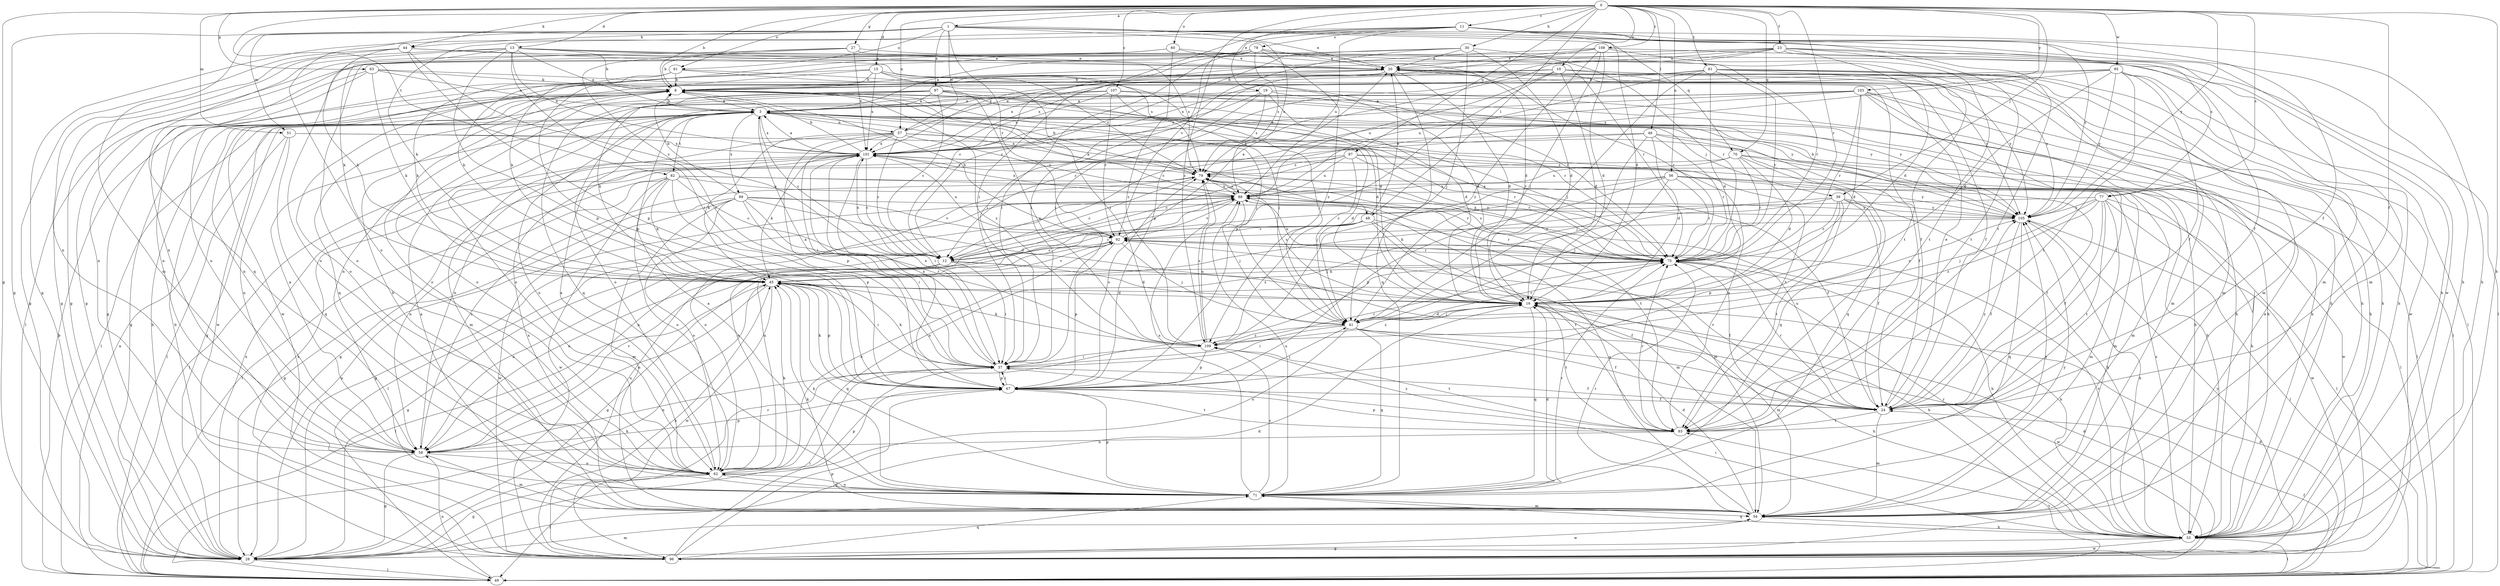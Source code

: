 strict digraph  {
0;
1;
3;
8;
10;
11;
12;
13;
15;
16;
19;
20;
23;
24;
27;
28;
30;
33;
37;
39;
41;
44;
45;
46;
48;
49;
51;
54;
56;
57;
58;
60;
61;
62;
63;
67;
70;
71;
75;
77;
78;
79;
81;
82;
83;
87;
88;
92;
95;
96;
97;
99;
101;
103;
105;
107;
108;
109;
0 -> 1  [label=a];
0 -> 8  [label=b];
0 -> 10  [label=c];
0 -> 11  [label=c];
0 -> 13  [label=d];
0 -> 15  [label=d];
0 -> 19  [label=e];
0 -> 23  [label=f];
0 -> 24  [label=f];
0 -> 27  [label=g];
0 -> 28  [label=g];
0 -> 30  [label=h];
0 -> 33  [label=h];
0 -> 39  [label=j];
0 -> 44  [label=k];
0 -> 46  [label=l];
0 -> 48  [label=l];
0 -> 51  [label=m];
0 -> 56  [label=n];
0 -> 57  [label=n];
0 -> 60  [label=o];
0 -> 61  [label=o];
0 -> 63  [label=p];
0 -> 70  [label=q];
0 -> 75  [label=r];
0 -> 77  [label=s];
0 -> 81  [label=t];
0 -> 82  [label=t];
0 -> 87  [label=u];
0 -> 95  [label=w];
0 -> 103  [label=y];
0 -> 105  [label=y];
0 -> 107  [label=z];
0 -> 108  [label=z];
0 -> 109  [label=z];
1 -> 20  [label=e];
1 -> 28  [label=g];
1 -> 33  [label=h];
1 -> 44  [label=k];
1 -> 51  [label=m];
1 -> 54  [label=m];
1 -> 57  [label=n];
1 -> 61  [label=o];
1 -> 62  [label=o];
1 -> 70  [label=q];
1 -> 77  [label=s];
1 -> 88  [label=u];
1 -> 92  [label=v];
1 -> 96  [label=w];
1 -> 97  [label=x];
3 -> 8  [label=b];
3 -> 12  [label=c];
3 -> 24  [label=f];
3 -> 28  [label=g];
3 -> 33  [label=h];
3 -> 39  [label=j];
3 -> 48  [label=l];
3 -> 49  [label=l];
3 -> 57  [label=n];
3 -> 62  [label=o];
3 -> 75  [label=r];
3 -> 82  [label=t];
3 -> 99  [label=x];
3 -> 101  [label=x];
8 -> 3  [label=a];
8 -> 28  [label=g];
8 -> 41  [label=j];
8 -> 58  [label=n];
8 -> 62  [label=o];
8 -> 71  [label=q];
8 -> 75  [label=r];
8 -> 105  [label=y];
8 -> 109  [label=z];
10 -> 8  [label=b];
10 -> 16  [label=d];
10 -> 33  [label=h];
10 -> 54  [label=m];
10 -> 67  [label=p];
10 -> 88  [label=u];
10 -> 101  [label=x];
10 -> 105  [label=y];
11 -> 16  [label=d];
11 -> 24  [label=f];
11 -> 28  [label=g];
11 -> 33  [label=h];
11 -> 37  [label=i];
11 -> 45  [label=k];
11 -> 78  [label=s];
11 -> 83  [label=t];
11 -> 88  [label=u];
11 -> 92  [label=v];
11 -> 105  [label=y];
12 -> 16  [label=d];
12 -> 24  [label=f];
12 -> 28  [label=g];
12 -> 37  [label=i];
12 -> 58  [label=n];
12 -> 101  [label=x];
13 -> 3  [label=a];
13 -> 8  [label=b];
13 -> 20  [label=e];
13 -> 28  [label=g];
13 -> 37  [label=i];
13 -> 62  [label=o];
13 -> 67  [label=p];
13 -> 71  [label=q];
13 -> 79  [label=s];
13 -> 83  [label=t];
13 -> 101  [label=x];
15 -> 8  [label=b];
15 -> 16  [label=d];
15 -> 62  [label=o];
15 -> 67  [label=p];
15 -> 79  [label=s];
15 -> 101  [label=x];
15 -> 109  [label=z];
16 -> 41  [label=j];
16 -> 54  [label=m];
16 -> 71  [label=q];
16 -> 79  [label=s];
16 -> 83  [label=t];
16 -> 105  [label=y];
16 -> 109  [label=z];
19 -> 3  [label=a];
19 -> 12  [label=c];
19 -> 16  [label=d];
19 -> 33  [label=h];
19 -> 79  [label=s];
19 -> 101  [label=x];
19 -> 105  [label=y];
20 -> 8  [label=b];
20 -> 16  [label=d];
20 -> 24  [label=f];
20 -> 28  [label=g];
20 -> 33  [label=h];
20 -> 71  [label=q];
20 -> 75  [label=r];
20 -> 96  [label=w];
20 -> 101  [label=x];
20 -> 105  [label=y];
23 -> 8  [label=b];
23 -> 16  [label=d];
23 -> 20  [label=e];
23 -> 24  [label=f];
23 -> 28  [label=g];
23 -> 37  [label=i];
23 -> 49  [label=l];
23 -> 54  [label=m];
23 -> 67  [label=p];
23 -> 83  [label=t];
24 -> 20  [label=e];
24 -> 54  [label=m];
24 -> 75  [label=r];
24 -> 83  [label=t];
24 -> 88  [label=u];
24 -> 92  [label=v];
24 -> 105  [label=y];
27 -> 8  [label=b];
27 -> 20  [label=e];
27 -> 37  [label=i];
27 -> 45  [label=k];
27 -> 75  [label=r];
27 -> 101  [label=x];
28 -> 8  [label=b];
28 -> 16  [label=d];
28 -> 37  [label=i];
28 -> 49  [label=l];
28 -> 54  [label=m];
28 -> 75  [label=r];
28 -> 88  [label=u];
28 -> 101  [label=x];
30 -> 12  [label=c];
30 -> 16  [label=d];
30 -> 20  [label=e];
30 -> 37  [label=i];
30 -> 41  [label=j];
30 -> 45  [label=k];
30 -> 75  [label=r];
33 -> 28  [label=g];
33 -> 37  [label=i];
33 -> 49  [label=l];
33 -> 71  [label=q];
33 -> 75  [label=r];
33 -> 79  [label=s];
33 -> 92  [label=v];
33 -> 96  [label=w];
37 -> 3  [label=a];
37 -> 24  [label=f];
37 -> 45  [label=k];
37 -> 58  [label=n];
37 -> 67  [label=p];
37 -> 75  [label=r];
37 -> 101  [label=x];
39 -> 24  [label=f];
39 -> 33  [label=h];
39 -> 45  [label=k];
39 -> 62  [label=o];
39 -> 67  [label=p];
39 -> 75  [label=r];
39 -> 83  [label=t];
39 -> 105  [label=y];
41 -> 16  [label=d];
41 -> 24  [label=f];
41 -> 33  [label=h];
41 -> 37  [label=i];
41 -> 62  [label=o];
41 -> 71  [label=q];
41 -> 75  [label=r];
41 -> 96  [label=w];
41 -> 109  [label=z];
44 -> 12  [label=c];
44 -> 20  [label=e];
44 -> 28  [label=g];
44 -> 45  [label=k];
44 -> 58  [label=n];
44 -> 67  [label=p];
44 -> 79  [label=s];
45 -> 16  [label=d];
45 -> 33  [label=h];
45 -> 37  [label=i];
45 -> 49  [label=l];
45 -> 58  [label=n];
45 -> 67  [label=p];
45 -> 71  [label=q];
45 -> 92  [label=v];
45 -> 96  [label=w];
46 -> 16  [label=d];
46 -> 41  [label=j];
46 -> 49  [label=l];
46 -> 58  [label=n];
46 -> 71  [label=q];
46 -> 75  [label=r];
46 -> 101  [label=x];
48 -> 12  [label=c];
48 -> 20  [label=e];
48 -> 41  [label=j];
48 -> 54  [label=m];
48 -> 75  [label=r];
48 -> 83  [label=t];
48 -> 92  [label=v];
48 -> 109  [label=z];
49 -> 3  [label=a];
49 -> 8  [label=b];
49 -> 16  [label=d];
49 -> 24  [label=f];
49 -> 45  [label=k];
49 -> 58  [label=n];
49 -> 83  [label=t];
51 -> 16  [label=d];
51 -> 49  [label=l];
51 -> 58  [label=n];
51 -> 71  [label=q];
51 -> 101  [label=x];
54 -> 3  [label=a];
54 -> 16  [label=d];
54 -> 33  [label=h];
54 -> 45  [label=k];
54 -> 75  [label=r];
54 -> 88  [label=u];
54 -> 96  [label=w];
54 -> 101  [label=x];
54 -> 105  [label=y];
56 -> 12  [label=c];
56 -> 24  [label=f];
56 -> 41  [label=j];
56 -> 54  [label=m];
56 -> 67  [label=p];
56 -> 75  [label=r];
56 -> 88  [label=u];
56 -> 105  [label=y];
57 -> 12  [label=c];
57 -> 20  [label=e];
57 -> 33  [label=h];
57 -> 37  [label=i];
57 -> 45  [label=k];
57 -> 54  [label=m];
57 -> 67  [label=p];
57 -> 75  [label=r];
57 -> 83  [label=t];
57 -> 88  [label=u];
57 -> 101  [label=x];
58 -> 3  [label=a];
58 -> 28  [label=g];
58 -> 54  [label=m];
58 -> 62  [label=o];
58 -> 67  [label=p];
58 -> 79  [label=s];
58 -> 92  [label=v];
60 -> 16  [label=d];
60 -> 20  [label=e];
60 -> 28  [label=g];
60 -> 62  [label=o];
60 -> 109  [label=z];
61 -> 8  [label=b];
61 -> 16  [label=d];
61 -> 24  [label=f];
61 -> 45  [label=k];
61 -> 58  [label=n];
62 -> 3  [label=a];
62 -> 28  [label=g];
62 -> 45  [label=k];
62 -> 49  [label=l];
62 -> 67  [label=p];
62 -> 71  [label=q];
62 -> 88  [label=u];
63 -> 3  [label=a];
63 -> 8  [label=b];
63 -> 45  [label=k];
63 -> 49  [label=l];
63 -> 58  [label=n];
63 -> 75  [label=r];
67 -> 24  [label=f];
67 -> 37  [label=i];
67 -> 41  [label=j];
67 -> 45  [label=k];
67 -> 79  [label=s];
67 -> 83  [label=t];
67 -> 101  [label=x];
70 -> 16  [label=d];
70 -> 49  [label=l];
70 -> 54  [label=m];
70 -> 71  [label=q];
70 -> 75  [label=r];
70 -> 79  [label=s];
70 -> 88  [label=u];
71 -> 3  [label=a];
71 -> 8  [label=b];
71 -> 16  [label=d];
71 -> 45  [label=k];
71 -> 54  [label=m];
71 -> 62  [label=o];
71 -> 67  [label=p];
71 -> 75  [label=r];
71 -> 79  [label=s];
71 -> 88  [label=u];
71 -> 105  [label=y];
71 -> 109  [label=z];
75 -> 3  [label=a];
75 -> 24  [label=f];
75 -> 28  [label=g];
75 -> 33  [label=h];
75 -> 45  [label=k];
75 -> 79  [label=s];
75 -> 88  [label=u];
75 -> 101  [label=x];
77 -> 24  [label=f];
77 -> 41  [label=j];
77 -> 49  [label=l];
77 -> 54  [label=m];
77 -> 58  [label=n];
77 -> 83  [label=t];
77 -> 96  [label=w];
77 -> 105  [label=y];
77 -> 109  [label=z];
78 -> 3  [label=a];
78 -> 12  [label=c];
78 -> 20  [label=e];
78 -> 37  [label=i];
78 -> 45  [label=k];
78 -> 54  [label=m];
78 -> 58  [label=n];
78 -> 75  [label=r];
78 -> 79  [label=s];
78 -> 109  [label=z];
79 -> 3  [label=a];
79 -> 8  [label=b];
79 -> 12  [label=c];
79 -> 62  [label=o];
79 -> 75  [label=r];
79 -> 88  [label=u];
81 -> 8  [label=b];
81 -> 16  [label=d];
81 -> 33  [label=h];
81 -> 41  [label=j];
81 -> 54  [label=m];
81 -> 58  [label=n];
81 -> 75  [label=r];
81 -> 88  [label=u];
81 -> 96  [label=w];
81 -> 105  [label=y];
82 -> 12  [label=c];
82 -> 24  [label=f];
82 -> 45  [label=k];
82 -> 49  [label=l];
82 -> 58  [label=n];
82 -> 62  [label=o];
82 -> 67  [label=p];
82 -> 83  [label=t];
82 -> 88  [label=u];
82 -> 96  [label=w];
83 -> 58  [label=n];
83 -> 67  [label=p];
83 -> 75  [label=r];
83 -> 101  [label=x];
83 -> 109  [label=z];
87 -> 12  [label=c];
87 -> 28  [label=g];
87 -> 33  [label=h];
87 -> 41  [label=j];
87 -> 75  [label=r];
87 -> 79  [label=s];
87 -> 88  [label=u];
87 -> 96  [label=w];
88 -> 3  [label=a];
88 -> 28  [label=g];
88 -> 41  [label=j];
88 -> 49  [label=l];
88 -> 54  [label=m];
88 -> 62  [label=o];
88 -> 79  [label=s];
88 -> 92  [label=v];
88 -> 101  [label=x];
88 -> 105  [label=y];
92 -> 8  [label=b];
92 -> 12  [label=c];
92 -> 20  [label=e];
92 -> 33  [label=h];
92 -> 41  [label=j];
92 -> 58  [label=n];
92 -> 62  [label=o];
92 -> 67  [label=p];
92 -> 75  [label=r];
92 -> 101  [label=x];
95 -> 8  [label=b];
95 -> 16  [label=d];
95 -> 24  [label=f];
95 -> 33  [label=h];
95 -> 49  [label=l];
95 -> 79  [label=s];
95 -> 83  [label=t];
95 -> 101  [label=x];
95 -> 105  [label=y];
96 -> 8  [label=b];
96 -> 16  [label=d];
96 -> 20  [label=e];
96 -> 37  [label=i];
96 -> 45  [label=k];
96 -> 67  [label=p];
96 -> 71  [label=q];
96 -> 88  [label=u];
96 -> 101  [label=x];
96 -> 105  [label=y];
97 -> 3  [label=a];
97 -> 12  [label=c];
97 -> 16  [label=d];
97 -> 33  [label=h];
97 -> 41  [label=j];
97 -> 45  [label=k];
97 -> 62  [label=o];
97 -> 71  [label=q];
97 -> 96  [label=w];
97 -> 109  [label=z];
99 -> 8  [label=b];
99 -> 16  [label=d];
99 -> 28  [label=g];
99 -> 37  [label=i];
99 -> 54  [label=m];
99 -> 62  [label=o];
99 -> 92  [label=v];
99 -> 96  [label=w];
99 -> 105  [label=y];
99 -> 109  [label=z];
101 -> 3  [label=a];
101 -> 8  [label=b];
101 -> 12  [label=c];
101 -> 37  [label=i];
101 -> 45  [label=k];
101 -> 49  [label=l];
101 -> 79  [label=s];
103 -> 3  [label=a];
103 -> 12  [label=c];
103 -> 16  [label=d];
103 -> 24  [label=f];
103 -> 33  [label=h];
103 -> 49  [label=l];
103 -> 54  [label=m];
103 -> 58  [label=n];
103 -> 62  [label=o];
103 -> 75  [label=r];
103 -> 101  [label=x];
105 -> 8  [label=b];
105 -> 24  [label=f];
105 -> 33  [label=h];
105 -> 49  [label=l];
105 -> 71  [label=q];
105 -> 92  [label=v];
107 -> 3  [label=a];
107 -> 33  [label=h];
107 -> 41  [label=j];
107 -> 62  [label=o];
107 -> 92  [label=v];
107 -> 101  [label=x];
107 -> 105  [label=y];
108 -> 16  [label=d];
108 -> 20  [label=e];
108 -> 33  [label=h];
108 -> 37  [label=i];
108 -> 41  [label=j];
108 -> 83  [label=t];
108 -> 101  [label=x];
108 -> 109  [label=z];
109 -> 37  [label=i];
109 -> 45  [label=k];
109 -> 67  [label=p];
109 -> 79  [label=s];
109 -> 83  [label=t];
109 -> 88  [label=u];
}
